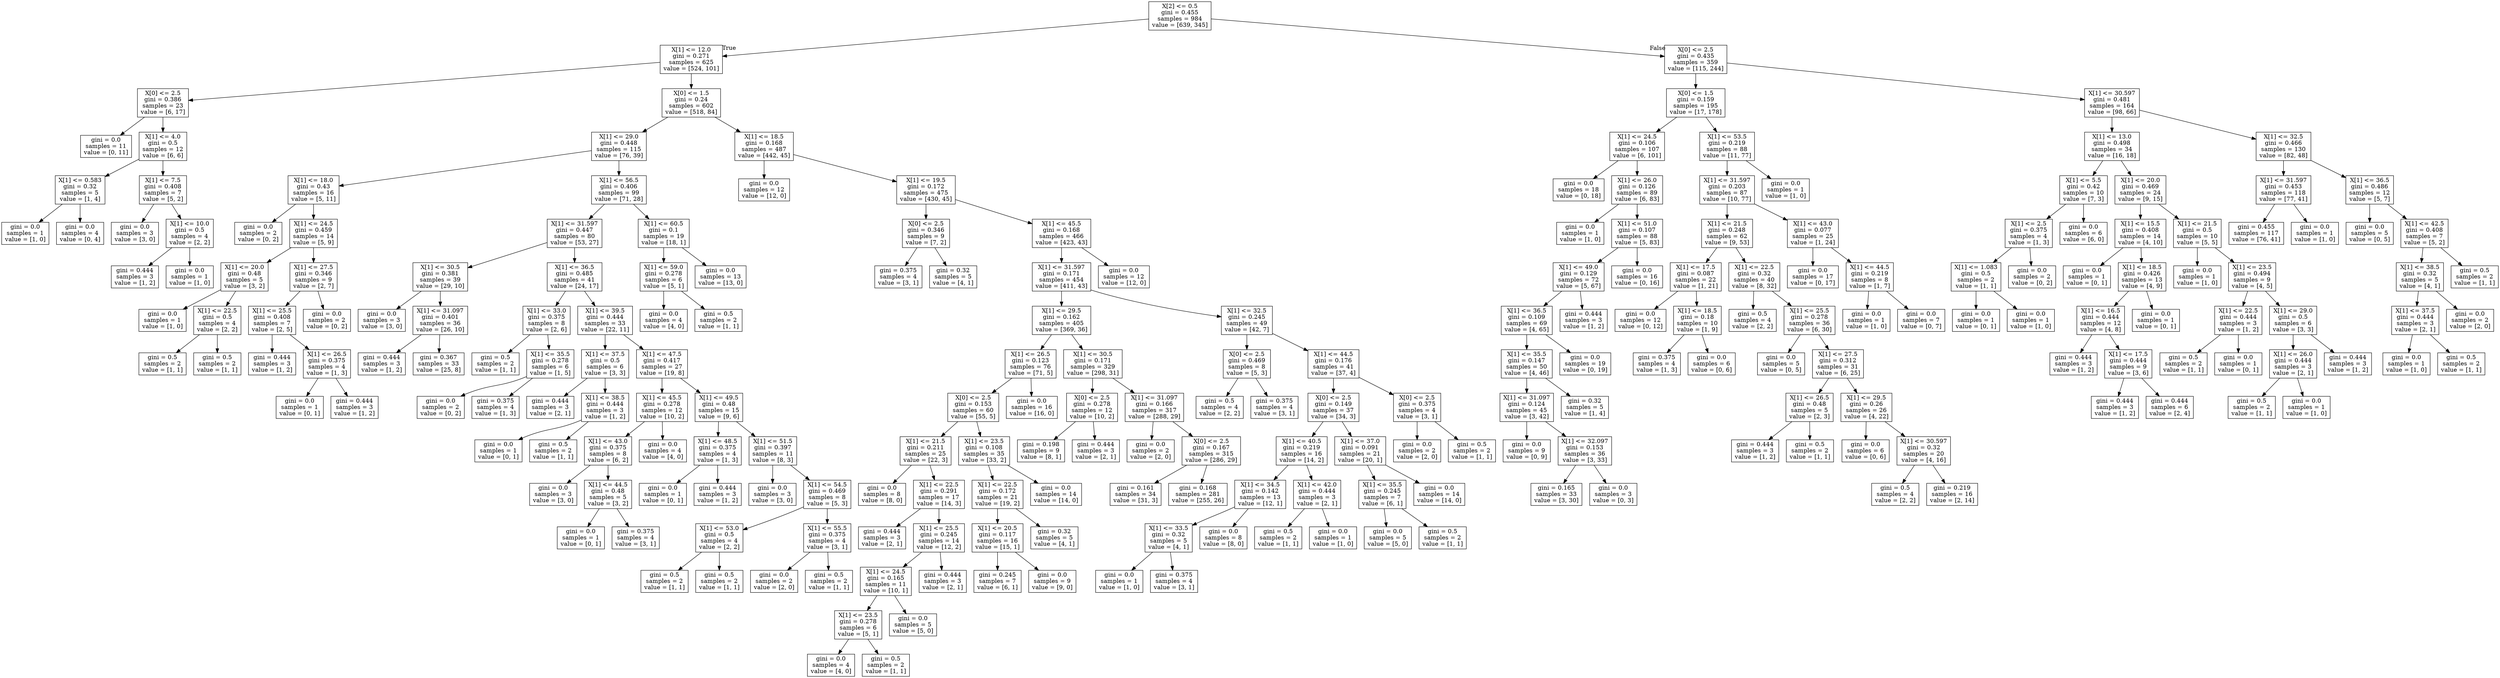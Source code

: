 digraph Tree {
node [shape=box] ;
0 [label="X[2] <= 0.5\ngini = 0.455\nsamples = 984\nvalue = [639, 345]"] ;
1 [label="X[1] <= 12.0\ngini = 0.271\nsamples = 625\nvalue = [524, 101]"] ;
0 -> 1 [labeldistance=2.5, labelangle=45, headlabel="True"] ;
2 [label="X[0] <= 2.5\ngini = 0.386\nsamples = 23\nvalue = [6, 17]"] ;
1 -> 2 ;
3 [label="gini = 0.0\nsamples = 11\nvalue = [0, 11]"] ;
2 -> 3 ;
4 [label="X[1] <= 4.0\ngini = 0.5\nsamples = 12\nvalue = [6, 6]"] ;
2 -> 4 ;
5 [label="X[1] <= 0.583\ngini = 0.32\nsamples = 5\nvalue = [1, 4]"] ;
4 -> 5 ;
6 [label="gini = 0.0\nsamples = 1\nvalue = [1, 0]"] ;
5 -> 6 ;
7 [label="gini = 0.0\nsamples = 4\nvalue = [0, 4]"] ;
5 -> 7 ;
8 [label="X[1] <= 7.5\ngini = 0.408\nsamples = 7\nvalue = [5, 2]"] ;
4 -> 8 ;
9 [label="gini = 0.0\nsamples = 3\nvalue = [3, 0]"] ;
8 -> 9 ;
10 [label="X[1] <= 10.0\ngini = 0.5\nsamples = 4\nvalue = [2, 2]"] ;
8 -> 10 ;
11 [label="gini = 0.444\nsamples = 3\nvalue = [1, 2]"] ;
10 -> 11 ;
12 [label="gini = 0.0\nsamples = 1\nvalue = [1, 0]"] ;
10 -> 12 ;
13 [label="X[0] <= 1.5\ngini = 0.24\nsamples = 602\nvalue = [518, 84]"] ;
1 -> 13 ;
14 [label="X[1] <= 29.0\ngini = 0.448\nsamples = 115\nvalue = [76, 39]"] ;
13 -> 14 ;
15 [label="X[1] <= 18.0\ngini = 0.43\nsamples = 16\nvalue = [5, 11]"] ;
14 -> 15 ;
16 [label="gini = 0.0\nsamples = 2\nvalue = [0, 2]"] ;
15 -> 16 ;
17 [label="X[1] <= 24.5\ngini = 0.459\nsamples = 14\nvalue = [5, 9]"] ;
15 -> 17 ;
18 [label="X[1] <= 20.0\ngini = 0.48\nsamples = 5\nvalue = [3, 2]"] ;
17 -> 18 ;
19 [label="gini = 0.0\nsamples = 1\nvalue = [1, 0]"] ;
18 -> 19 ;
20 [label="X[1] <= 22.5\ngini = 0.5\nsamples = 4\nvalue = [2, 2]"] ;
18 -> 20 ;
21 [label="gini = 0.5\nsamples = 2\nvalue = [1, 1]"] ;
20 -> 21 ;
22 [label="gini = 0.5\nsamples = 2\nvalue = [1, 1]"] ;
20 -> 22 ;
23 [label="X[1] <= 27.5\ngini = 0.346\nsamples = 9\nvalue = [2, 7]"] ;
17 -> 23 ;
24 [label="X[1] <= 25.5\ngini = 0.408\nsamples = 7\nvalue = [2, 5]"] ;
23 -> 24 ;
25 [label="gini = 0.444\nsamples = 3\nvalue = [1, 2]"] ;
24 -> 25 ;
26 [label="X[1] <= 26.5\ngini = 0.375\nsamples = 4\nvalue = [1, 3]"] ;
24 -> 26 ;
27 [label="gini = 0.0\nsamples = 1\nvalue = [0, 1]"] ;
26 -> 27 ;
28 [label="gini = 0.444\nsamples = 3\nvalue = [1, 2]"] ;
26 -> 28 ;
29 [label="gini = 0.0\nsamples = 2\nvalue = [0, 2]"] ;
23 -> 29 ;
30 [label="X[1] <= 56.5\ngini = 0.406\nsamples = 99\nvalue = [71, 28]"] ;
14 -> 30 ;
31 [label="X[1] <= 31.597\ngini = 0.447\nsamples = 80\nvalue = [53, 27]"] ;
30 -> 31 ;
32 [label="X[1] <= 30.5\ngini = 0.381\nsamples = 39\nvalue = [29, 10]"] ;
31 -> 32 ;
33 [label="gini = 0.0\nsamples = 3\nvalue = [3, 0]"] ;
32 -> 33 ;
34 [label="X[1] <= 31.097\ngini = 0.401\nsamples = 36\nvalue = [26, 10]"] ;
32 -> 34 ;
35 [label="gini = 0.444\nsamples = 3\nvalue = [1, 2]"] ;
34 -> 35 ;
36 [label="gini = 0.367\nsamples = 33\nvalue = [25, 8]"] ;
34 -> 36 ;
37 [label="X[1] <= 36.5\ngini = 0.485\nsamples = 41\nvalue = [24, 17]"] ;
31 -> 37 ;
38 [label="X[1] <= 33.0\ngini = 0.375\nsamples = 8\nvalue = [2, 6]"] ;
37 -> 38 ;
39 [label="gini = 0.5\nsamples = 2\nvalue = [1, 1]"] ;
38 -> 39 ;
40 [label="X[1] <= 35.5\ngini = 0.278\nsamples = 6\nvalue = [1, 5]"] ;
38 -> 40 ;
41 [label="gini = 0.0\nsamples = 2\nvalue = [0, 2]"] ;
40 -> 41 ;
42 [label="gini = 0.375\nsamples = 4\nvalue = [1, 3]"] ;
40 -> 42 ;
43 [label="X[1] <= 39.5\ngini = 0.444\nsamples = 33\nvalue = [22, 11]"] ;
37 -> 43 ;
44 [label="X[1] <= 37.5\ngini = 0.5\nsamples = 6\nvalue = [3, 3]"] ;
43 -> 44 ;
45 [label="gini = 0.444\nsamples = 3\nvalue = [2, 1]"] ;
44 -> 45 ;
46 [label="X[1] <= 38.5\ngini = 0.444\nsamples = 3\nvalue = [1, 2]"] ;
44 -> 46 ;
47 [label="gini = 0.0\nsamples = 1\nvalue = [0, 1]"] ;
46 -> 47 ;
48 [label="gini = 0.5\nsamples = 2\nvalue = [1, 1]"] ;
46 -> 48 ;
49 [label="X[1] <= 47.5\ngini = 0.417\nsamples = 27\nvalue = [19, 8]"] ;
43 -> 49 ;
50 [label="X[1] <= 45.5\ngini = 0.278\nsamples = 12\nvalue = [10, 2]"] ;
49 -> 50 ;
51 [label="X[1] <= 43.0\ngini = 0.375\nsamples = 8\nvalue = [6, 2]"] ;
50 -> 51 ;
52 [label="gini = 0.0\nsamples = 3\nvalue = [3, 0]"] ;
51 -> 52 ;
53 [label="X[1] <= 44.5\ngini = 0.48\nsamples = 5\nvalue = [3, 2]"] ;
51 -> 53 ;
54 [label="gini = 0.0\nsamples = 1\nvalue = [0, 1]"] ;
53 -> 54 ;
55 [label="gini = 0.375\nsamples = 4\nvalue = [3, 1]"] ;
53 -> 55 ;
56 [label="gini = 0.0\nsamples = 4\nvalue = [4, 0]"] ;
50 -> 56 ;
57 [label="X[1] <= 49.5\ngini = 0.48\nsamples = 15\nvalue = [9, 6]"] ;
49 -> 57 ;
58 [label="X[1] <= 48.5\ngini = 0.375\nsamples = 4\nvalue = [1, 3]"] ;
57 -> 58 ;
59 [label="gini = 0.0\nsamples = 1\nvalue = [0, 1]"] ;
58 -> 59 ;
60 [label="gini = 0.444\nsamples = 3\nvalue = [1, 2]"] ;
58 -> 60 ;
61 [label="X[1] <= 51.5\ngini = 0.397\nsamples = 11\nvalue = [8, 3]"] ;
57 -> 61 ;
62 [label="gini = 0.0\nsamples = 3\nvalue = [3, 0]"] ;
61 -> 62 ;
63 [label="X[1] <= 54.5\ngini = 0.469\nsamples = 8\nvalue = [5, 3]"] ;
61 -> 63 ;
64 [label="X[1] <= 53.0\ngini = 0.5\nsamples = 4\nvalue = [2, 2]"] ;
63 -> 64 ;
65 [label="gini = 0.5\nsamples = 2\nvalue = [1, 1]"] ;
64 -> 65 ;
66 [label="gini = 0.5\nsamples = 2\nvalue = [1, 1]"] ;
64 -> 66 ;
67 [label="X[1] <= 55.5\ngini = 0.375\nsamples = 4\nvalue = [3, 1]"] ;
63 -> 67 ;
68 [label="gini = 0.0\nsamples = 2\nvalue = [2, 0]"] ;
67 -> 68 ;
69 [label="gini = 0.5\nsamples = 2\nvalue = [1, 1]"] ;
67 -> 69 ;
70 [label="X[1] <= 60.5\ngini = 0.1\nsamples = 19\nvalue = [18, 1]"] ;
30 -> 70 ;
71 [label="X[1] <= 59.0\ngini = 0.278\nsamples = 6\nvalue = [5, 1]"] ;
70 -> 71 ;
72 [label="gini = 0.0\nsamples = 4\nvalue = [4, 0]"] ;
71 -> 72 ;
73 [label="gini = 0.5\nsamples = 2\nvalue = [1, 1]"] ;
71 -> 73 ;
74 [label="gini = 0.0\nsamples = 13\nvalue = [13, 0]"] ;
70 -> 74 ;
75 [label="X[1] <= 18.5\ngini = 0.168\nsamples = 487\nvalue = [442, 45]"] ;
13 -> 75 ;
76 [label="gini = 0.0\nsamples = 12\nvalue = [12, 0]"] ;
75 -> 76 ;
77 [label="X[1] <= 19.5\ngini = 0.172\nsamples = 475\nvalue = [430, 45]"] ;
75 -> 77 ;
78 [label="X[0] <= 2.5\ngini = 0.346\nsamples = 9\nvalue = [7, 2]"] ;
77 -> 78 ;
79 [label="gini = 0.375\nsamples = 4\nvalue = [3, 1]"] ;
78 -> 79 ;
80 [label="gini = 0.32\nsamples = 5\nvalue = [4, 1]"] ;
78 -> 80 ;
81 [label="X[1] <= 45.5\ngini = 0.168\nsamples = 466\nvalue = [423, 43]"] ;
77 -> 81 ;
82 [label="X[1] <= 31.597\ngini = 0.171\nsamples = 454\nvalue = [411, 43]"] ;
81 -> 82 ;
83 [label="X[1] <= 29.5\ngini = 0.162\nsamples = 405\nvalue = [369, 36]"] ;
82 -> 83 ;
84 [label="X[1] <= 26.5\ngini = 0.123\nsamples = 76\nvalue = [71, 5]"] ;
83 -> 84 ;
85 [label="X[0] <= 2.5\ngini = 0.153\nsamples = 60\nvalue = [55, 5]"] ;
84 -> 85 ;
86 [label="X[1] <= 21.5\ngini = 0.211\nsamples = 25\nvalue = [22, 3]"] ;
85 -> 86 ;
87 [label="gini = 0.0\nsamples = 8\nvalue = [8, 0]"] ;
86 -> 87 ;
88 [label="X[1] <= 22.5\ngini = 0.291\nsamples = 17\nvalue = [14, 3]"] ;
86 -> 88 ;
89 [label="gini = 0.444\nsamples = 3\nvalue = [2, 1]"] ;
88 -> 89 ;
90 [label="X[1] <= 25.5\ngini = 0.245\nsamples = 14\nvalue = [12, 2]"] ;
88 -> 90 ;
91 [label="X[1] <= 24.5\ngini = 0.165\nsamples = 11\nvalue = [10, 1]"] ;
90 -> 91 ;
92 [label="X[1] <= 23.5\ngini = 0.278\nsamples = 6\nvalue = [5, 1]"] ;
91 -> 92 ;
93 [label="gini = 0.0\nsamples = 4\nvalue = [4, 0]"] ;
92 -> 93 ;
94 [label="gini = 0.5\nsamples = 2\nvalue = [1, 1]"] ;
92 -> 94 ;
95 [label="gini = 0.0\nsamples = 5\nvalue = [5, 0]"] ;
91 -> 95 ;
96 [label="gini = 0.444\nsamples = 3\nvalue = [2, 1]"] ;
90 -> 96 ;
97 [label="X[1] <= 23.5\ngini = 0.108\nsamples = 35\nvalue = [33, 2]"] ;
85 -> 97 ;
98 [label="X[1] <= 22.5\ngini = 0.172\nsamples = 21\nvalue = [19, 2]"] ;
97 -> 98 ;
99 [label="X[1] <= 20.5\ngini = 0.117\nsamples = 16\nvalue = [15, 1]"] ;
98 -> 99 ;
100 [label="gini = 0.245\nsamples = 7\nvalue = [6, 1]"] ;
99 -> 100 ;
101 [label="gini = 0.0\nsamples = 9\nvalue = [9, 0]"] ;
99 -> 101 ;
102 [label="gini = 0.32\nsamples = 5\nvalue = [4, 1]"] ;
98 -> 102 ;
103 [label="gini = 0.0\nsamples = 14\nvalue = [14, 0]"] ;
97 -> 103 ;
104 [label="gini = 0.0\nsamples = 16\nvalue = [16, 0]"] ;
84 -> 104 ;
105 [label="X[1] <= 30.5\ngini = 0.171\nsamples = 329\nvalue = [298, 31]"] ;
83 -> 105 ;
106 [label="X[0] <= 2.5\ngini = 0.278\nsamples = 12\nvalue = [10, 2]"] ;
105 -> 106 ;
107 [label="gini = 0.198\nsamples = 9\nvalue = [8, 1]"] ;
106 -> 107 ;
108 [label="gini = 0.444\nsamples = 3\nvalue = [2, 1]"] ;
106 -> 108 ;
109 [label="X[1] <= 31.097\ngini = 0.166\nsamples = 317\nvalue = [288, 29]"] ;
105 -> 109 ;
110 [label="gini = 0.0\nsamples = 2\nvalue = [2, 0]"] ;
109 -> 110 ;
111 [label="X[0] <= 2.5\ngini = 0.167\nsamples = 315\nvalue = [286, 29]"] ;
109 -> 111 ;
112 [label="gini = 0.161\nsamples = 34\nvalue = [31, 3]"] ;
111 -> 112 ;
113 [label="gini = 0.168\nsamples = 281\nvalue = [255, 26]"] ;
111 -> 113 ;
114 [label="X[1] <= 32.5\ngini = 0.245\nsamples = 49\nvalue = [42, 7]"] ;
82 -> 114 ;
115 [label="X[0] <= 2.5\ngini = 0.469\nsamples = 8\nvalue = [5, 3]"] ;
114 -> 115 ;
116 [label="gini = 0.5\nsamples = 4\nvalue = [2, 2]"] ;
115 -> 116 ;
117 [label="gini = 0.375\nsamples = 4\nvalue = [3, 1]"] ;
115 -> 117 ;
118 [label="X[1] <= 44.5\ngini = 0.176\nsamples = 41\nvalue = [37, 4]"] ;
114 -> 118 ;
119 [label="X[0] <= 2.5\ngini = 0.149\nsamples = 37\nvalue = [34, 3]"] ;
118 -> 119 ;
120 [label="X[1] <= 40.5\ngini = 0.219\nsamples = 16\nvalue = [14, 2]"] ;
119 -> 120 ;
121 [label="X[1] <= 34.5\ngini = 0.142\nsamples = 13\nvalue = [12, 1]"] ;
120 -> 121 ;
122 [label="X[1] <= 33.5\ngini = 0.32\nsamples = 5\nvalue = [4, 1]"] ;
121 -> 122 ;
123 [label="gini = 0.0\nsamples = 1\nvalue = [1, 0]"] ;
122 -> 123 ;
124 [label="gini = 0.375\nsamples = 4\nvalue = [3, 1]"] ;
122 -> 124 ;
125 [label="gini = 0.0\nsamples = 8\nvalue = [8, 0]"] ;
121 -> 125 ;
126 [label="X[1] <= 42.0\ngini = 0.444\nsamples = 3\nvalue = [2, 1]"] ;
120 -> 126 ;
127 [label="gini = 0.5\nsamples = 2\nvalue = [1, 1]"] ;
126 -> 127 ;
128 [label="gini = 0.0\nsamples = 1\nvalue = [1, 0]"] ;
126 -> 128 ;
129 [label="X[1] <= 37.0\ngini = 0.091\nsamples = 21\nvalue = [20, 1]"] ;
119 -> 129 ;
130 [label="X[1] <= 35.5\ngini = 0.245\nsamples = 7\nvalue = [6, 1]"] ;
129 -> 130 ;
131 [label="gini = 0.0\nsamples = 5\nvalue = [5, 0]"] ;
130 -> 131 ;
132 [label="gini = 0.5\nsamples = 2\nvalue = [1, 1]"] ;
130 -> 132 ;
133 [label="gini = 0.0\nsamples = 14\nvalue = [14, 0]"] ;
129 -> 133 ;
134 [label="X[0] <= 2.5\ngini = 0.375\nsamples = 4\nvalue = [3, 1]"] ;
118 -> 134 ;
135 [label="gini = 0.0\nsamples = 2\nvalue = [2, 0]"] ;
134 -> 135 ;
136 [label="gini = 0.5\nsamples = 2\nvalue = [1, 1]"] ;
134 -> 136 ;
137 [label="gini = 0.0\nsamples = 12\nvalue = [12, 0]"] ;
81 -> 137 ;
138 [label="X[0] <= 2.5\ngini = 0.435\nsamples = 359\nvalue = [115, 244]"] ;
0 -> 138 [labeldistance=2.5, labelangle=-45, headlabel="False"] ;
139 [label="X[0] <= 1.5\ngini = 0.159\nsamples = 195\nvalue = [17, 178]"] ;
138 -> 139 ;
140 [label="X[1] <= 24.5\ngini = 0.106\nsamples = 107\nvalue = [6, 101]"] ;
139 -> 140 ;
141 [label="gini = 0.0\nsamples = 18\nvalue = [0, 18]"] ;
140 -> 141 ;
142 [label="X[1] <= 26.0\ngini = 0.126\nsamples = 89\nvalue = [6, 83]"] ;
140 -> 142 ;
143 [label="gini = 0.0\nsamples = 1\nvalue = [1, 0]"] ;
142 -> 143 ;
144 [label="X[1] <= 51.0\ngini = 0.107\nsamples = 88\nvalue = [5, 83]"] ;
142 -> 144 ;
145 [label="X[1] <= 49.0\ngini = 0.129\nsamples = 72\nvalue = [5, 67]"] ;
144 -> 145 ;
146 [label="X[1] <= 36.5\ngini = 0.109\nsamples = 69\nvalue = [4, 65]"] ;
145 -> 146 ;
147 [label="X[1] <= 35.5\ngini = 0.147\nsamples = 50\nvalue = [4, 46]"] ;
146 -> 147 ;
148 [label="X[1] <= 31.097\ngini = 0.124\nsamples = 45\nvalue = [3, 42]"] ;
147 -> 148 ;
149 [label="gini = 0.0\nsamples = 9\nvalue = [0, 9]"] ;
148 -> 149 ;
150 [label="X[1] <= 32.097\ngini = 0.153\nsamples = 36\nvalue = [3, 33]"] ;
148 -> 150 ;
151 [label="gini = 0.165\nsamples = 33\nvalue = [3, 30]"] ;
150 -> 151 ;
152 [label="gini = 0.0\nsamples = 3\nvalue = [0, 3]"] ;
150 -> 152 ;
153 [label="gini = 0.32\nsamples = 5\nvalue = [1, 4]"] ;
147 -> 153 ;
154 [label="gini = 0.0\nsamples = 19\nvalue = [0, 19]"] ;
146 -> 154 ;
155 [label="gini = 0.444\nsamples = 3\nvalue = [1, 2]"] ;
145 -> 155 ;
156 [label="gini = 0.0\nsamples = 16\nvalue = [0, 16]"] ;
144 -> 156 ;
157 [label="X[1] <= 53.5\ngini = 0.219\nsamples = 88\nvalue = [11, 77]"] ;
139 -> 157 ;
158 [label="X[1] <= 31.597\ngini = 0.203\nsamples = 87\nvalue = [10, 77]"] ;
157 -> 158 ;
159 [label="X[1] <= 21.5\ngini = 0.248\nsamples = 62\nvalue = [9, 53]"] ;
158 -> 159 ;
160 [label="X[1] <= 17.5\ngini = 0.087\nsamples = 22\nvalue = [1, 21]"] ;
159 -> 160 ;
161 [label="gini = 0.0\nsamples = 12\nvalue = [0, 12]"] ;
160 -> 161 ;
162 [label="X[1] <= 18.5\ngini = 0.18\nsamples = 10\nvalue = [1, 9]"] ;
160 -> 162 ;
163 [label="gini = 0.375\nsamples = 4\nvalue = [1, 3]"] ;
162 -> 163 ;
164 [label="gini = 0.0\nsamples = 6\nvalue = [0, 6]"] ;
162 -> 164 ;
165 [label="X[1] <= 22.5\ngini = 0.32\nsamples = 40\nvalue = [8, 32]"] ;
159 -> 165 ;
166 [label="gini = 0.5\nsamples = 4\nvalue = [2, 2]"] ;
165 -> 166 ;
167 [label="X[1] <= 25.5\ngini = 0.278\nsamples = 36\nvalue = [6, 30]"] ;
165 -> 167 ;
168 [label="gini = 0.0\nsamples = 5\nvalue = [0, 5]"] ;
167 -> 168 ;
169 [label="X[1] <= 27.5\ngini = 0.312\nsamples = 31\nvalue = [6, 25]"] ;
167 -> 169 ;
170 [label="X[1] <= 26.5\ngini = 0.48\nsamples = 5\nvalue = [2, 3]"] ;
169 -> 170 ;
171 [label="gini = 0.444\nsamples = 3\nvalue = [1, 2]"] ;
170 -> 171 ;
172 [label="gini = 0.5\nsamples = 2\nvalue = [1, 1]"] ;
170 -> 172 ;
173 [label="X[1] <= 29.5\ngini = 0.26\nsamples = 26\nvalue = [4, 22]"] ;
169 -> 173 ;
174 [label="gini = 0.0\nsamples = 6\nvalue = [0, 6]"] ;
173 -> 174 ;
175 [label="X[1] <= 30.597\ngini = 0.32\nsamples = 20\nvalue = [4, 16]"] ;
173 -> 175 ;
176 [label="gini = 0.5\nsamples = 4\nvalue = [2, 2]"] ;
175 -> 176 ;
177 [label="gini = 0.219\nsamples = 16\nvalue = [2, 14]"] ;
175 -> 177 ;
178 [label="X[1] <= 43.0\ngini = 0.077\nsamples = 25\nvalue = [1, 24]"] ;
158 -> 178 ;
179 [label="gini = 0.0\nsamples = 17\nvalue = [0, 17]"] ;
178 -> 179 ;
180 [label="X[1] <= 44.5\ngini = 0.219\nsamples = 8\nvalue = [1, 7]"] ;
178 -> 180 ;
181 [label="gini = 0.0\nsamples = 1\nvalue = [1, 0]"] ;
180 -> 181 ;
182 [label="gini = 0.0\nsamples = 7\nvalue = [0, 7]"] ;
180 -> 182 ;
183 [label="gini = 0.0\nsamples = 1\nvalue = [1, 0]"] ;
157 -> 183 ;
184 [label="X[1] <= 30.597\ngini = 0.481\nsamples = 164\nvalue = [98, 66]"] ;
138 -> 184 ;
185 [label="X[1] <= 13.0\ngini = 0.498\nsamples = 34\nvalue = [16, 18]"] ;
184 -> 185 ;
186 [label="X[1] <= 5.5\ngini = 0.42\nsamples = 10\nvalue = [7, 3]"] ;
185 -> 186 ;
187 [label="X[1] <= 2.5\ngini = 0.375\nsamples = 4\nvalue = [1, 3]"] ;
186 -> 187 ;
188 [label="X[1] <= 1.083\ngini = 0.5\nsamples = 2\nvalue = [1, 1]"] ;
187 -> 188 ;
189 [label="gini = 0.0\nsamples = 1\nvalue = [0, 1]"] ;
188 -> 189 ;
190 [label="gini = 0.0\nsamples = 1\nvalue = [1, 0]"] ;
188 -> 190 ;
191 [label="gini = 0.0\nsamples = 2\nvalue = [0, 2]"] ;
187 -> 191 ;
192 [label="gini = 0.0\nsamples = 6\nvalue = [6, 0]"] ;
186 -> 192 ;
193 [label="X[1] <= 20.0\ngini = 0.469\nsamples = 24\nvalue = [9, 15]"] ;
185 -> 193 ;
194 [label="X[1] <= 15.5\ngini = 0.408\nsamples = 14\nvalue = [4, 10]"] ;
193 -> 194 ;
195 [label="gini = 0.0\nsamples = 1\nvalue = [0, 1]"] ;
194 -> 195 ;
196 [label="X[1] <= 18.5\ngini = 0.426\nsamples = 13\nvalue = [4, 9]"] ;
194 -> 196 ;
197 [label="X[1] <= 16.5\ngini = 0.444\nsamples = 12\nvalue = [4, 8]"] ;
196 -> 197 ;
198 [label="gini = 0.444\nsamples = 3\nvalue = [1, 2]"] ;
197 -> 198 ;
199 [label="X[1] <= 17.5\ngini = 0.444\nsamples = 9\nvalue = [3, 6]"] ;
197 -> 199 ;
200 [label="gini = 0.444\nsamples = 3\nvalue = [1, 2]"] ;
199 -> 200 ;
201 [label="gini = 0.444\nsamples = 6\nvalue = [2, 4]"] ;
199 -> 201 ;
202 [label="gini = 0.0\nsamples = 1\nvalue = [0, 1]"] ;
196 -> 202 ;
203 [label="X[1] <= 21.5\ngini = 0.5\nsamples = 10\nvalue = [5, 5]"] ;
193 -> 203 ;
204 [label="gini = 0.0\nsamples = 1\nvalue = [1, 0]"] ;
203 -> 204 ;
205 [label="X[1] <= 23.5\ngini = 0.494\nsamples = 9\nvalue = [4, 5]"] ;
203 -> 205 ;
206 [label="X[1] <= 22.5\ngini = 0.444\nsamples = 3\nvalue = [1, 2]"] ;
205 -> 206 ;
207 [label="gini = 0.5\nsamples = 2\nvalue = [1, 1]"] ;
206 -> 207 ;
208 [label="gini = 0.0\nsamples = 1\nvalue = [0, 1]"] ;
206 -> 208 ;
209 [label="X[1] <= 29.0\ngini = 0.5\nsamples = 6\nvalue = [3, 3]"] ;
205 -> 209 ;
210 [label="X[1] <= 26.0\ngini = 0.444\nsamples = 3\nvalue = [2, 1]"] ;
209 -> 210 ;
211 [label="gini = 0.5\nsamples = 2\nvalue = [1, 1]"] ;
210 -> 211 ;
212 [label="gini = 0.0\nsamples = 1\nvalue = [1, 0]"] ;
210 -> 212 ;
213 [label="gini = 0.444\nsamples = 3\nvalue = [1, 2]"] ;
209 -> 213 ;
214 [label="X[1] <= 32.5\ngini = 0.466\nsamples = 130\nvalue = [82, 48]"] ;
184 -> 214 ;
215 [label="X[1] <= 31.597\ngini = 0.453\nsamples = 118\nvalue = [77, 41]"] ;
214 -> 215 ;
216 [label="gini = 0.455\nsamples = 117\nvalue = [76, 41]"] ;
215 -> 216 ;
217 [label="gini = 0.0\nsamples = 1\nvalue = [1, 0]"] ;
215 -> 217 ;
218 [label="X[1] <= 36.5\ngini = 0.486\nsamples = 12\nvalue = [5, 7]"] ;
214 -> 218 ;
219 [label="gini = 0.0\nsamples = 5\nvalue = [0, 5]"] ;
218 -> 219 ;
220 [label="X[1] <= 42.5\ngini = 0.408\nsamples = 7\nvalue = [5, 2]"] ;
218 -> 220 ;
221 [label="X[1] <= 38.5\ngini = 0.32\nsamples = 5\nvalue = [4, 1]"] ;
220 -> 221 ;
222 [label="X[1] <= 37.5\ngini = 0.444\nsamples = 3\nvalue = [2, 1]"] ;
221 -> 222 ;
223 [label="gini = 0.0\nsamples = 1\nvalue = [1, 0]"] ;
222 -> 223 ;
224 [label="gini = 0.5\nsamples = 2\nvalue = [1, 1]"] ;
222 -> 224 ;
225 [label="gini = 0.0\nsamples = 2\nvalue = [2, 0]"] ;
221 -> 225 ;
226 [label="gini = 0.5\nsamples = 2\nvalue = [1, 1]"] ;
220 -> 226 ;
}
